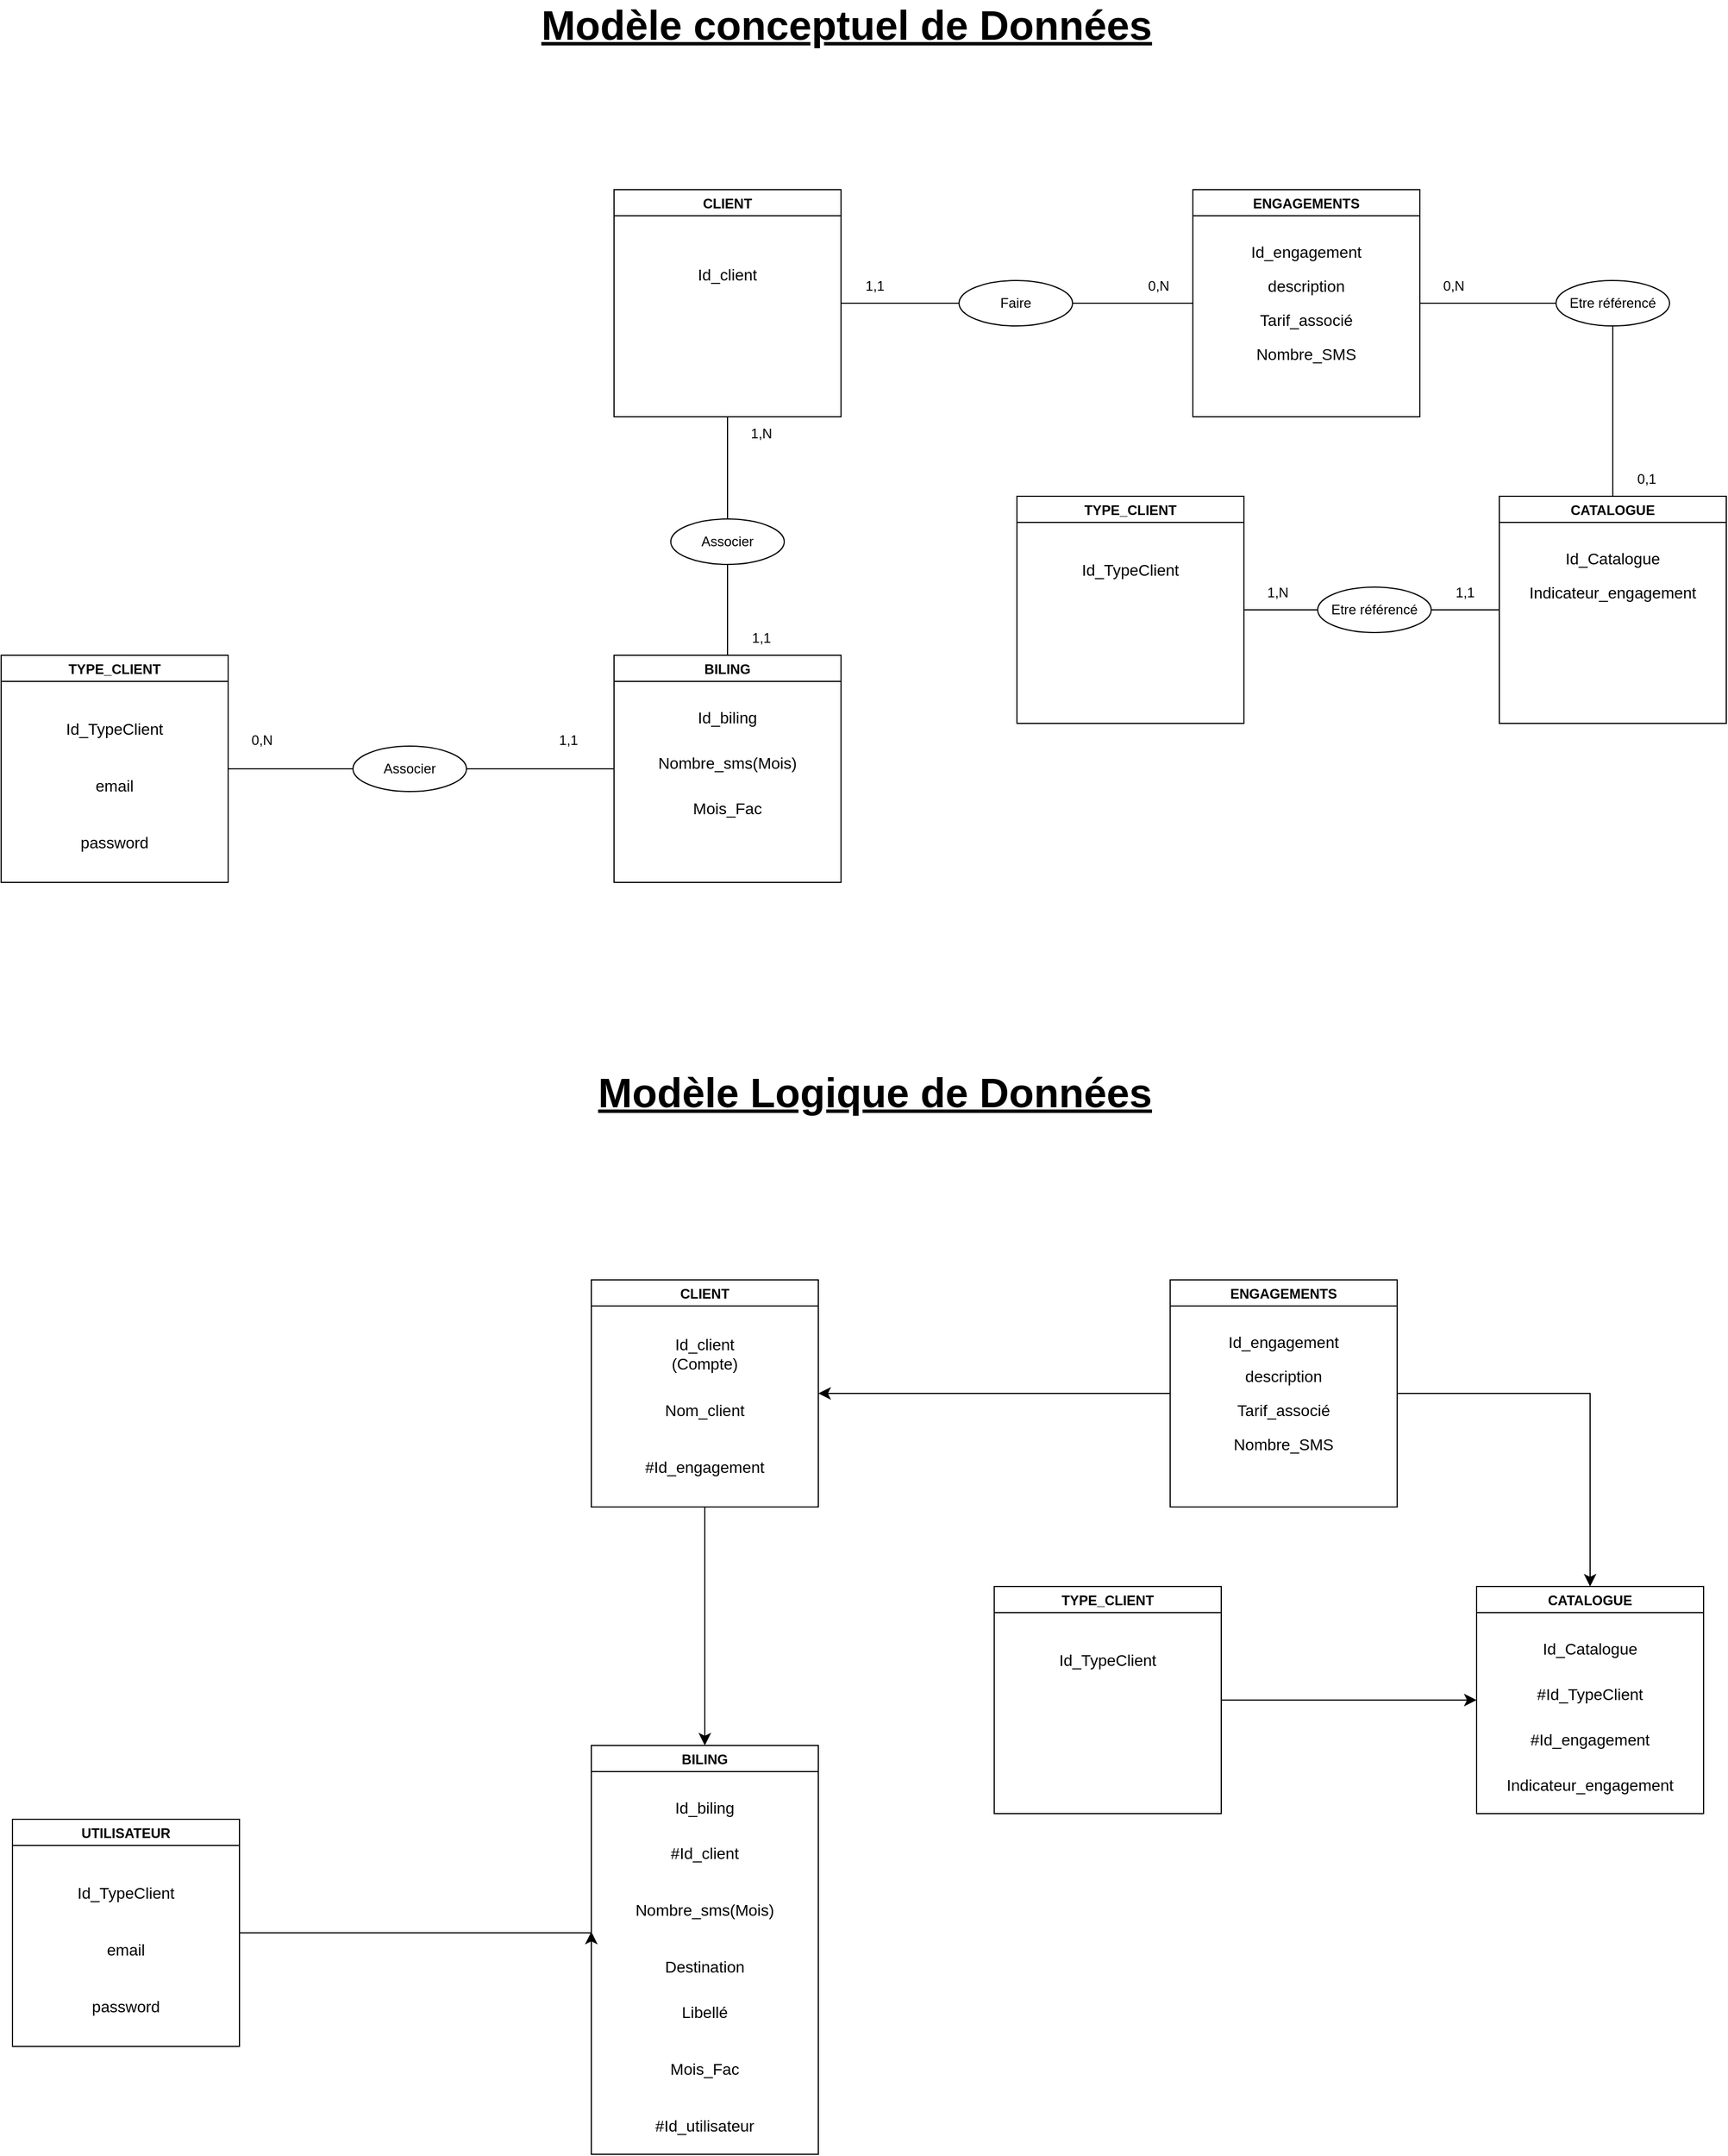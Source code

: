 <mxfile>
    <diagram id="ox7C8p8uEcDd9QCXiQIb" name="Page-1">
        <mxGraphModel dx="2822" dy="838" grid="1" gridSize="10" guides="1" tooltips="1" connect="1" arrows="1" fold="1" page="1" pageScale="1" pageWidth="850" pageHeight="1100" math="0" shadow="0">
            <root>
                <mxCell id="0"/>
                <mxCell id="1" parent="0"/>
                <mxCell id="10" value="CLIENT" style="swimlane;startSize=23;" parent="1" vertex="1">
                    <mxGeometry x="390" y="290" width="200" height="200" as="geometry"/>
                </mxCell>
                <mxCell id="59" value="&lt;font style=&quot;font-size: 14px;&quot;&gt;Id_client&lt;/font&gt;" style="text;html=1;strokeColor=none;fillColor=none;align=center;verticalAlign=middle;whiteSpace=wrap;rounded=0;" parent="10" vertex="1">
                    <mxGeometry x="70" y="60" width="60" height="30" as="geometry"/>
                </mxCell>
                <mxCell id="11" value="ENGAGEMENTS" style="swimlane;startSize=23;" parent="1" vertex="1">
                    <mxGeometry x="900" y="290" width="200" height="200" as="geometry"/>
                </mxCell>
                <mxCell id="60" value="&lt;font style=&quot;font-size: 14px;&quot;&gt;Id_engagement&lt;/font&gt;" style="text;html=1;strokeColor=none;fillColor=none;align=center;verticalAlign=middle;whiteSpace=wrap;rounded=0;" parent="11" vertex="1">
                    <mxGeometry x="70" y="40" width="60" height="30" as="geometry"/>
                </mxCell>
                <mxCell id="64" value="&lt;span style=&quot;font-size: 14px;&quot;&gt;description&lt;/span&gt;" style="text;html=1;strokeColor=none;fillColor=none;align=center;verticalAlign=middle;whiteSpace=wrap;rounded=0;" parent="11" vertex="1">
                    <mxGeometry x="70" y="70" width="60" height="30" as="geometry"/>
                </mxCell>
                <mxCell id="65" value="&lt;span style=&quot;font-size: 14px;&quot;&gt;Tarif_associé&lt;/span&gt;" style="text;html=1;strokeColor=none;fillColor=none;align=center;verticalAlign=middle;whiteSpace=wrap;rounded=0;" parent="11" vertex="1">
                    <mxGeometry x="70" y="100" width="60" height="30" as="geometry"/>
                </mxCell>
                <mxCell id="66" value="&lt;span style=&quot;font-size: 14px;&quot;&gt;Nombre_SMS&lt;/span&gt;" style="text;html=1;strokeColor=none;fillColor=none;align=center;verticalAlign=middle;whiteSpace=wrap;rounded=0;" parent="11" vertex="1">
                    <mxGeometry x="70" y="130" width="60" height="30" as="geometry"/>
                </mxCell>
                <mxCell id="13" style="edgeStyle=entityRelationEdgeStyle;html=1;startArrow=none;endArrow=none;segment=10;curved=1;sourcePerimeterSpacing=0;targetPerimeterSpacing=0;exitX=0;exitY=0.5;exitDx=0;exitDy=0;entryX=1;entryY=0.5;entryDx=0;entryDy=0;" parent="1" source="12" target="10" edge="1">
                    <mxGeometry relative="1" as="geometry"/>
                </mxCell>
                <mxCell id="15" style="edgeStyle=entityRelationEdgeStyle;html=1;startArrow=none;endArrow=none;segment=10;curved=1;sourcePerimeterSpacing=0;targetPerimeterSpacing=0;exitX=1;exitY=0.5;exitDx=0;exitDy=0;entryX=0;entryY=0.5;entryDx=0;entryDy=0;" parent="1" source="12" target="11" edge="1">
                    <mxGeometry relative="1" as="geometry"/>
                </mxCell>
                <mxCell id="12" value="Faire" style="ellipse;whiteSpace=wrap;html=1;align=center;newEdgeStyle={&quot;edgeStyle&quot;:&quot;entityRelationEdgeStyle&quot;,&quot;startArrow&quot;:&quot;none&quot;,&quot;endArrow&quot;:&quot;none&quot;,&quot;segment&quot;:10,&quot;curved&quot;:1,&quot;sourcePerimeterSpacing&quot;:0,&quot;targetPerimeterSpacing&quot;:0};treeFolding=1;treeMoving=1;" parent="1" vertex="1">
                    <mxGeometry x="694" y="370" width="100" height="40" as="geometry"/>
                </mxCell>
                <mxCell id="16" value="1,1" style="text;html=1;strokeColor=none;fillColor=none;align=center;verticalAlign=middle;whiteSpace=wrap;rounded=0;" parent="1" vertex="1">
                    <mxGeometry x="590" y="360" width="60" height="30" as="geometry"/>
                </mxCell>
                <mxCell id="17" value="0,N" style="text;html=1;strokeColor=none;fillColor=none;align=center;verticalAlign=middle;whiteSpace=wrap;rounded=0;" parent="1" vertex="1">
                    <mxGeometry x="840" y="360" width="60" height="30" as="geometry"/>
                </mxCell>
                <mxCell id="18" value="CATALOGUE" style="swimlane;startSize=23;" parent="1" vertex="1">
                    <mxGeometry x="1170" y="560" width="200" height="200" as="geometry"/>
                </mxCell>
                <mxCell id="61" value="&lt;font style=&quot;font-size: 14px;&quot;&gt;Id_Catalogue&lt;/font&gt;" style="text;html=1;strokeColor=none;fillColor=none;align=center;verticalAlign=middle;whiteSpace=wrap;rounded=0;" parent="18" vertex="1">
                    <mxGeometry x="70" y="40" width="60" height="30" as="geometry"/>
                </mxCell>
                <mxCell id="69" value="&lt;font style=&quot;font-size: 14px;&quot;&gt;Indicateur_engagement&lt;/font&gt;" style="text;html=1;strokeColor=none;fillColor=none;align=center;verticalAlign=middle;whiteSpace=wrap;rounded=0;" parent="18" vertex="1">
                    <mxGeometry x="70" y="70" width="60" height="30" as="geometry"/>
                </mxCell>
                <mxCell id="20" style="edgeStyle=entityRelationEdgeStyle;html=1;startArrow=none;endArrow=none;segment=10;curved=1;sourcePerimeterSpacing=0;targetPerimeterSpacing=0;exitX=0;exitY=0.5;exitDx=0;exitDy=0;entryX=1;entryY=0.5;entryDx=0;entryDy=0;" parent="1" source="19" target="11" edge="1">
                    <mxGeometry relative="1" as="geometry"/>
                </mxCell>
                <mxCell id="19" value="Etre référencé" style="ellipse;whiteSpace=wrap;html=1;align=center;newEdgeStyle={&quot;edgeStyle&quot;:&quot;entityRelationEdgeStyle&quot;,&quot;startArrow&quot;:&quot;none&quot;,&quot;endArrow&quot;:&quot;none&quot;,&quot;segment&quot;:10,&quot;curved&quot;:1,&quot;sourcePerimeterSpacing&quot;:0,&quot;targetPerimeterSpacing&quot;:0};treeFolding=1;treeMoving=1;" parent="1" vertex="1">
                    <mxGeometry x="1220" y="370" width="100" height="40" as="geometry"/>
                </mxCell>
                <mxCell id="24" value="0,N" style="text;html=1;strokeColor=none;fillColor=none;align=center;verticalAlign=middle;whiteSpace=wrap;rounded=0;" parent="1" vertex="1">
                    <mxGeometry x="1100" y="360" width="60" height="30" as="geometry"/>
                </mxCell>
                <mxCell id="26" value="0,1" style="text;html=1;strokeColor=none;fillColor=none;align=center;verticalAlign=middle;whiteSpace=wrap;rounded=0;" parent="1" vertex="1">
                    <mxGeometry x="1270" y="530" width="60" height="30" as="geometry"/>
                </mxCell>
                <mxCell id="28" value="" style="endArrow=none;html=1;entryX=0.5;entryY=1;entryDx=0;entryDy=0;exitX=0.5;exitY=0;exitDx=0;exitDy=0;" parent="1" source="18" target="19" edge="1">
                    <mxGeometry width="50" height="50" relative="1" as="geometry">
                        <mxPoint x="860" y="640" as="sourcePoint"/>
                        <mxPoint x="910" y="590" as="targetPoint"/>
                    </mxGeometry>
                </mxCell>
                <mxCell id="29" value="TYPE_CLIENT" style="swimlane;startSize=23;" parent="1" vertex="1">
                    <mxGeometry x="745" y="560" width="200" height="200" as="geometry"/>
                </mxCell>
                <mxCell id="62" value="&lt;font style=&quot;font-size: 14px;&quot;&gt;Id_TypeClient&lt;/font&gt;" style="text;html=1;strokeColor=none;fillColor=none;align=center;verticalAlign=middle;whiteSpace=wrap;rounded=0;" parent="29" vertex="1">
                    <mxGeometry x="70" y="50" width="60" height="30" as="geometry"/>
                </mxCell>
                <mxCell id="31" value="Etre référencé" style="ellipse;whiteSpace=wrap;html=1;align=center;newEdgeStyle={&quot;edgeStyle&quot;:&quot;entityRelationEdgeStyle&quot;,&quot;startArrow&quot;:&quot;none&quot;,&quot;endArrow&quot;:&quot;none&quot;,&quot;segment&quot;:10,&quot;curved&quot;:1,&quot;sourcePerimeterSpacing&quot;:0,&quot;targetPerimeterSpacing&quot;:0};treeFolding=1;treeMoving=1;" parent="1" vertex="1">
                    <mxGeometry x="1010" y="640" width="100" height="40" as="geometry"/>
                </mxCell>
                <mxCell id="32" value="" style="endArrow=none;html=1;entryX=1;entryY=0.5;entryDx=0;entryDy=0;" parent="1" target="31" edge="1">
                    <mxGeometry width="50" height="50" relative="1" as="geometry">
                        <mxPoint x="1170" y="660" as="sourcePoint"/>
                        <mxPoint x="1280" y="420" as="targetPoint"/>
                    </mxGeometry>
                </mxCell>
                <mxCell id="33" value="" style="endArrow=none;html=1;entryX=0;entryY=0.5;entryDx=0;entryDy=0;exitX=1;exitY=0.5;exitDx=0;exitDy=0;" parent="1" source="29" target="31" edge="1">
                    <mxGeometry width="50" height="50" relative="1" as="geometry">
                        <mxPoint x="1180" y="670" as="sourcePoint"/>
                        <mxPoint x="1120" y="670" as="targetPoint"/>
                    </mxGeometry>
                </mxCell>
                <mxCell id="34" value="1,1" style="text;html=1;strokeColor=none;fillColor=none;align=center;verticalAlign=middle;whiteSpace=wrap;rounded=0;" parent="1" vertex="1">
                    <mxGeometry x="1110" y="630" width="60" height="30" as="geometry"/>
                </mxCell>
                <mxCell id="35" value="1,N" style="text;html=1;strokeColor=none;fillColor=none;align=center;verticalAlign=middle;whiteSpace=wrap;rounded=0;" parent="1" vertex="1">
                    <mxGeometry x="945" y="630" width="60" height="30" as="geometry"/>
                </mxCell>
                <mxCell id="41" value="BILING" style="swimlane;startSize=23;" parent="1" vertex="1">
                    <mxGeometry x="390" y="700" width="200" height="200" as="geometry"/>
                </mxCell>
                <mxCell id="63" value="&lt;font style=&quot;font-size: 14px;&quot;&gt;Id_biling&lt;/font&gt;" style="text;html=1;strokeColor=none;fillColor=none;align=center;verticalAlign=middle;whiteSpace=wrap;rounded=0;" parent="41" vertex="1">
                    <mxGeometry x="70" y="40" width="60" height="30" as="geometry"/>
                </mxCell>
                <mxCell id="67" value="&lt;font style=&quot;font-size: 14px;&quot;&gt;Nombre_sms(Mois)&lt;/font&gt;" style="text;html=1;strokeColor=none;fillColor=none;align=center;verticalAlign=middle;whiteSpace=wrap;rounded=0;" parent="41" vertex="1">
                    <mxGeometry x="70" y="80" width="60" height="30" as="geometry"/>
                </mxCell>
                <mxCell id="68" value="&lt;font style=&quot;font-size: 14px;&quot;&gt;Mois_Fac&lt;/font&gt;" style="text;html=1;strokeColor=none;fillColor=none;align=center;verticalAlign=middle;whiteSpace=wrap;rounded=0;" parent="41" vertex="1">
                    <mxGeometry x="70" y="120" width="60" height="30" as="geometry"/>
                </mxCell>
                <mxCell id="50" value="&lt;font style=&quot;font-size: 36px;&quot;&gt;&lt;b&gt;&lt;u&gt;Modèle conceptuel de Données&lt;/u&gt;&lt;/b&gt;&lt;/font&gt;" style="text;html=1;strokeColor=none;fillColor=none;align=center;verticalAlign=middle;whiteSpace=wrap;rounded=0;" parent="1" vertex="1">
                    <mxGeometry x="320" y="130" width="550" height="30" as="geometry"/>
                </mxCell>
                <mxCell id="53" value="Associer" style="ellipse;whiteSpace=wrap;html=1;align=center;newEdgeStyle={&quot;edgeStyle&quot;:&quot;entityRelationEdgeStyle&quot;,&quot;startArrow&quot;:&quot;none&quot;,&quot;endArrow&quot;:&quot;none&quot;,&quot;segment&quot;:10,&quot;curved&quot;:1,&quot;sourcePerimeterSpacing&quot;:0,&quot;targetPerimeterSpacing&quot;:0};treeFolding=1;treeMoving=1;" parent="1" vertex="1">
                    <mxGeometry x="440" y="580" width="100" height="40" as="geometry"/>
                </mxCell>
                <mxCell id="54" value="" style="endArrow=none;html=1;entryX=0.5;entryY=0;entryDx=0;entryDy=0;exitX=0.5;exitY=1;exitDx=0;exitDy=0;" parent="1" source="10" target="53" edge="1">
                    <mxGeometry width="50" height="50" relative="1" as="geometry">
                        <mxPoint x="850" y="670" as="sourcePoint"/>
                        <mxPoint x="900" y="620" as="targetPoint"/>
                    </mxGeometry>
                </mxCell>
                <mxCell id="56" value="" style="endArrow=none;html=1;entryX=0.5;entryY=1;entryDx=0;entryDy=0;exitX=0.5;exitY=0;exitDx=0;exitDy=0;" parent="1" source="41" target="53" edge="1">
                    <mxGeometry width="50" height="50" relative="1" as="geometry">
                        <mxPoint x="850" y="670" as="sourcePoint"/>
                        <mxPoint x="900" y="620" as="targetPoint"/>
                    </mxGeometry>
                </mxCell>
                <mxCell id="57" value="1,N" style="text;html=1;strokeColor=none;fillColor=none;align=center;verticalAlign=middle;whiteSpace=wrap;rounded=0;" parent="1" vertex="1">
                    <mxGeometry x="490" y="490" width="60" height="30" as="geometry"/>
                </mxCell>
                <mxCell id="58" value="1,1" style="text;html=1;strokeColor=none;fillColor=none;align=center;verticalAlign=middle;whiteSpace=wrap;rounded=0;" parent="1" vertex="1">
                    <mxGeometry x="490" y="670" width="60" height="30" as="geometry"/>
                </mxCell>
                <mxCell id="73" value="&lt;font style=&quot;font-size: 36px;&quot;&gt;&lt;b&gt;&lt;u&gt;Modèle Logique de Données&lt;/u&gt;&lt;/b&gt;&lt;/font&gt;" style="text;html=1;strokeColor=none;fillColor=none;align=center;verticalAlign=middle;whiteSpace=wrap;rounded=0;" parent="1" vertex="1">
                    <mxGeometry x="345" y="1070" width="550" height="30" as="geometry"/>
                </mxCell>
                <mxCell id="74" value="CLIENT" style="swimlane;startSize=23;" parent="1" vertex="1">
                    <mxGeometry x="370" y="1250" width="200" height="200" as="geometry"/>
                </mxCell>
                <mxCell id="113" value="&lt;font style=&quot;font-size: 14px;&quot;&gt;#Id_engagement&lt;/font&gt;" style="text;html=1;strokeColor=none;fillColor=none;align=center;verticalAlign=middle;whiteSpace=wrap;rounded=0;" parent="74" vertex="1">
                    <mxGeometry x="70" y="150" width="60" height="30" as="geometry"/>
                </mxCell>
                <mxCell id="118" value="&lt;span style=&quot;font-size: 14px;&quot;&gt;Nom_client&lt;/span&gt;" style="text;html=1;strokeColor=none;fillColor=none;align=center;verticalAlign=middle;whiteSpace=wrap;rounded=0;" vertex="1" parent="74">
                    <mxGeometry x="70" y="100" width="60" height="30" as="geometry"/>
                </mxCell>
                <mxCell id="75" value="&lt;font style=&quot;font-size: 14px;&quot;&gt;Id_client (Compte)&lt;/font&gt;" style="text;html=1;strokeColor=none;fillColor=none;align=center;verticalAlign=middle;whiteSpace=wrap;rounded=0;" parent="74" vertex="1">
                    <mxGeometry x="70" y="50" width="60" height="30" as="geometry"/>
                </mxCell>
                <mxCell id="76" value="ENGAGEMENTS" style="swimlane;startSize=23;" parent="1" vertex="1">
                    <mxGeometry x="880" y="1250" width="200" height="200" as="geometry"/>
                </mxCell>
                <mxCell id="77" value="&lt;font style=&quot;font-size: 14px;&quot;&gt;Id_engagement&lt;/font&gt;" style="text;html=1;strokeColor=none;fillColor=none;align=center;verticalAlign=middle;whiteSpace=wrap;rounded=0;" parent="76" vertex="1">
                    <mxGeometry x="70" y="40" width="60" height="30" as="geometry"/>
                </mxCell>
                <mxCell id="78" value="&lt;span style=&quot;font-size: 14px;&quot;&gt;description&lt;/span&gt;" style="text;html=1;strokeColor=none;fillColor=none;align=center;verticalAlign=middle;whiteSpace=wrap;rounded=0;" parent="76" vertex="1">
                    <mxGeometry x="70" y="70" width="60" height="30" as="geometry"/>
                </mxCell>
                <mxCell id="79" value="&lt;span style=&quot;font-size: 14px;&quot;&gt;Tarif_associé&lt;/span&gt;" style="text;html=1;strokeColor=none;fillColor=none;align=center;verticalAlign=middle;whiteSpace=wrap;rounded=0;" parent="76" vertex="1">
                    <mxGeometry x="70" y="100" width="60" height="30" as="geometry"/>
                </mxCell>
                <mxCell id="80" value="&lt;span style=&quot;font-size: 14px;&quot;&gt;Nombre_SMS&lt;/span&gt;" style="text;html=1;strokeColor=none;fillColor=none;align=center;verticalAlign=middle;whiteSpace=wrap;rounded=0;" parent="76" vertex="1">
                    <mxGeometry x="70" y="130" width="60" height="30" as="geometry"/>
                </mxCell>
                <mxCell id="86" value="CATALOGUE" style="swimlane;startSize=23;" parent="1" vertex="1">
                    <mxGeometry x="1150" y="1520" width="200" height="200" as="geometry"/>
                </mxCell>
                <mxCell id="87" value="&lt;font style=&quot;font-size: 14px;&quot;&gt;Id_Catalogue&lt;/font&gt;" style="text;html=1;strokeColor=none;fillColor=none;align=center;verticalAlign=middle;whiteSpace=wrap;rounded=0;" parent="86" vertex="1">
                    <mxGeometry x="70" y="40" width="60" height="30" as="geometry"/>
                </mxCell>
                <mxCell id="88" value="&lt;font style=&quot;font-size: 14px;&quot;&gt;Indicateur_engagement&lt;/font&gt;" style="text;html=1;strokeColor=none;fillColor=none;align=center;verticalAlign=middle;whiteSpace=wrap;rounded=0;" parent="86" vertex="1">
                    <mxGeometry x="70" y="160" width="60" height="30" as="geometry"/>
                </mxCell>
                <mxCell id="110" value="&lt;font style=&quot;font-size: 14px;&quot;&gt;#Id_TypeClient&lt;/font&gt;" style="text;html=1;strokeColor=none;fillColor=none;align=center;verticalAlign=middle;whiteSpace=wrap;rounded=0;" parent="86" vertex="1">
                    <mxGeometry x="70" y="80" width="60" height="30" as="geometry"/>
                </mxCell>
                <mxCell id="112" value="&lt;font style=&quot;font-size: 14px;&quot;&gt;#Id_engagement&lt;/font&gt;" style="text;html=1;strokeColor=none;fillColor=none;align=center;verticalAlign=middle;whiteSpace=wrap;rounded=0;" parent="86" vertex="1">
                    <mxGeometry x="70" y="120" width="60" height="30" as="geometry"/>
                </mxCell>
                <mxCell id="94" value="TYPE_CLIENT" style="swimlane;startSize=23;" parent="1" vertex="1">
                    <mxGeometry x="725" y="1520" width="200" height="200" as="geometry"/>
                </mxCell>
                <mxCell id="95" value="&lt;font style=&quot;font-size: 14px;&quot;&gt;Id_TypeClient&lt;/font&gt;" style="text;html=1;strokeColor=none;fillColor=none;align=center;verticalAlign=middle;whiteSpace=wrap;rounded=0;" parent="94" vertex="1">
                    <mxGeometry x="70" y="50" width="60" height="30" as="geometry"/>
                </mxCell>
                <mxCell id="101" value="BILING" style="swimlane;startSize=23;" parent="1" vertex="1">
                    <mxGeometry x="370" y="1660" width="200" height="360" as="geometry"/>
                </mxCell>
                <mxCell id="102" value="&lt;font style=&quot;font-size: 14px;&quot;&gt;Id_biling&lt;/font&gt;" style="text;html=1;strokeColor=none;fillColor=none;align=center;verticalAlign=middle;whiteSpace=wrap;rounded=0;" parent="101" vertex="1">
                    <mxGeometry x="70" y="40" width="60" height="30" as="geometry"/>
                </mxCell>
                <mxCell id="103" value="&lt;font style=&quot;font-size: 14px;&quot;&gt;Nombre_sms(Mois)&lt;/font&gt;" style="text;html=1;strokeColor=none;fillColor=none;align=center;verticalAlign=middle;whiteSpace=wrap;rounded=0;" parent="101" vertex="1">
                    <mxGeometry x="70" y="130" width="60" height="30" as="geometry"/>
                </mxCell>
                <mxCell id="104" value="&lt;font style=&quot;font-size: 14px;&quot;&gt;Mois_Fac&lt;/font&gt;" style="text;html=1;strokeColor=none;fillColor=none;align=center;verticalAlign=middle;whiteSpace=wrap;rounded=0;" parent="101" vertex="1">
                    <mxGeometry x="70" y="270" width="60" height="30" as="geometry"/>
                </mxCell>
                <mxCell id="114" value="&lt;font style=&quot;font-size: 14px;&quot;&gt;#Id_client&lt;/font&gt;" style="text;html=1;strokeColor=none;fillColor=none;align=center;verticalAlign=middle;whiteSpace=wrap;rounded=0;" parent="101" vertex="1">
                    <mxGeometry x="70" y="80" width="60" height="30" as="geometry"/>
                </mxCell>
                <mxCell id="119" value="&lt;font style=&quot;font-size: 14px;&quot;&gt;Destination&lt;/font&gt;" style="text;html=1;strokeColor=none;fillColor=none;align=center;verticalAlign=middle;whiteSpace=wrap;rounded=0;" vertex="1" parent="101">
                    <mxGeometry x="70" y="180" width="60" height="30" as="geometry"/>
                </mxCell>
                <mxCell id="120" value="&lt;font style=&quot;font-size: 14px;&quot;&gt;Libellé&lt;/font&gt;" style="text;html=1;strokeColor=none;fillColor=none;align=center;verticalAlign=middle;whiteSpace=wrap;rounded=0;" vertex="1" parent="101">
                    <mxGeometry x="70" y="220" width="60" height="30" as="geometry"/>
                </mxCell>
                <mxCell id="146" value="&lt;span style=&quot;font-size: 14px;&quot;&gt;#Id_utilisateur&lt;/span&gt;" style="text;html=1;strokeColor=none;fillColor=none;align=center;verticalAlign=middle;whiteSpace=wrap;rounded=0;" vertex="1" parent="101">
                    <mxGeometry x="70" y="320" width="60" height="30" as="geometry"/>
                </mxCell>
                <mxCell id="121" value="UTILISATEUR" style="swimlane;startSize=23;" vertex="1" parent="1">
                    <mxGeometry x="-140" y="1725" width="200" height="200" as="geometry"/>
                </mxCell>
                <mxCell id="122" value="&lt;font style=&quot;font-size: 14px;&quot;&gt;Id_TypeClient&lt;/font&gt;" style="text;html=1;strokeColor=none;fillColor=none;align=center;verticalAlign=middle;whiteSpace=wrap;rounded=0;" vertex="1" parent="121">
                    <mxGeometry x="70" y="50" width="60" height="30" as="geometry"/>
                </mxCell>
                <mxCell id="128" value="&lt;font style=&quot;font-size: 14px;&quot;&gt;email&lt;/font&gt;" style="text;html=1;strokeColor=none;fillColor=none;align=center;verticalAlign=middle;whiteSpace=wrap;rounded=0;" vertex="1" parent="121">
                    <mxGeometry x="70" y="100" width="60" height="30" as="geometry"/>
                </mxCell>
                <mxCell id="129" value="&lt;span style=&quot;font-size: 14px;&quot;&gt;password&lt;/span&gt;" style="text;html=1;strokeColor=none;fillColor=none;align=center;verticalAlign=middle;whiteSpace=wrap;rounded=0;" vertex="1" parent="121">
                    <mxGeometry x="70" y="150" width="60" height="30" as="geometry"/>
                </mxCell>
                <mxCell id="124" value="" style="edgeStyle=segmentEdgeStyle;endArrow=classic;html=1;curved=0;rounded=0;endSize=8;startSize=8;entryX=0.5;entryY=0;entryDx=0;entryDy=0;exitX=1;exitY=0.5;exitDx=0;exitDy=0;" edge="1" parent="1" source="76" target="86">
                    <mxGeometry width="50" height="50" relative="1" as="geometry">
                        <mxPoint x="1210" y="1410" as="sourcePoint"/>
                        <mxPoint x="1260" y="1360" as="targetPoint"/>
                        <Array as="points">
                            <mxPoint x="1250" y="1350"/>
                        </Array>
                    </mxGeometry>
                </mxCell>
                <mxCell id="125" value="" style="edgeStyle=segmentEdgeStyle;endArrow=classic;html=1;curved=0;rounded=0;endSize=8;startSize=8;entryX=1;entryY=0.5;entryDx=0;entryDy=0;exitX=0;exitY=0.5;exitDx=0;exitDy=0;" edge="1" parent="1" source="76" target="74">
                    <mxGeometry width="50" height="50" relative="1" as="geometry">
                        <mxPoint x="770" y="1490" as="sourcePoint"/>
                        <mxPoint x="770" y="1390" as="targetPoint"/>
                    </mxGeometry>
                </mxCell>
                <mxCell id="126" value="" style="edgeStyle=segmentEdgeStyle;endArrow=classic;html=1;curved=0;rounded=0;endSize=8;startSize=8;entryX=0;entryY=0.5;entryDx=0;entryDy=0;exitX=1;exitY=0.5;exitDx=0;exitDy=0;" edge="1" parent="1" source="94" target="86">
                    <mxGeometry width="50" height="50" relative="1" as="geometry">
                        <mxPoint x="890" y="1360" as="sourcePoint"/>
                        <mxPoint x="580" y="1360" as="targetPoint"/>
                    </mxGeometry>
                </mxCell>
                <mxCell id="127" value="" style="edgeStyle=segmentEdgeStyle;endArrow=classic;html=1;curved=0;rounded=0;endSize=8;startSize=8;entryX=0.5;entryY=0;entryDx=0;entryDy=0;exitX=0.5;exitY=1;exitDx=0;exitDy=0;" edge="1" parent="1" source="74" target="101">
                    <mxGeometry width="50" height="50" relative="1" as="geometry">
                        <mxPoint x="650" y="1550" as="sourcePoint"/>
                        <mxPoint x="580" y="1360" as="targetPoint"/>
                    </mxGeometry>
                </mxCell>
                <mxCell id="130" value="TYPE_CLIENT" style="swimlane;startSize=23;" vertex="1" parent="1">
                    <mxGeometry x="-150" y="700" width="200" height="200" as="geometry"/>
                </mxCell>
                <mxCell id="131" value="&lt;font style=&quot;font-size: 14px;&quot;&gt;Id_TypeClient&lt;/font&gt;" style="text;html=1;strokeColor=none;fillColor=none;align=center;verticalAlign=middle;whiteSpace=wrap;rounded=0;" vertex="1" parent="130">
                    <mxGeometry x="70" y="50" width="60" height="30" as="geometry"/>
                </mxCell>
                <mxCell id="132" value="&lt;font style=&quot;font-size: 14px;&quot;&gt;email&lt;/font&gt;" style="text;html=1;strokeColor=none;fillColor=none;align=center;verticalAlign=middle;whiteSpace=wrap;rounded=0;" vertex="1" parent="130">
                    <mxGeometry x="70" y="100" width="60" height="30" as="geometry"/>
                </mxCell>
                <mxCell id="133" value="&lt;span style=&quot;font-size: 14px;&quot;&gt;password&lt;/span&gt;" style="text;html=1;strokeColor=none;fillColor=none;align=center;verticalAlign=middle;whiteSpace=wrap;rounded=0;" vertex="1" parent="130">
                    <mxGeometry x="70" y="150" width="60" height="30" as="geometry"/>
                </mxCell>
                <mxCell id="135" style="edgeStyle=entityRelationEdgeStyle;html=1;startArrow=none;endArrow=none;segment=10;curved=1;sourcePerimeterSpacing=0;targetPerimeterSpacing=0;exitX=1;exitY=0.5;exitDx=0;exitDy=0;entryX=0;entryY=0.5;entryDx=0;entryDy=0;" edge="1" parent="1" source="134" target="41">
                    <mxGeometry relative="1" as="geometry"/>
                </mxCell>
                <mxCell id="136" style="edgeStyle=entityRelationEdgeStyle;html=1;startArrow=none;endArrow=none;segment=10;curved=1;sourcePerimeterSpacing=0;targetPerimeterSpacing=0;exitX=0;exitY=0.5;exitDx=0;exitDy=0;entryX=1;entryY=0.5;entryDx=0;entryDy=0;" edge="1" parent="1" source="134" target="130">
                    <mxGeometry relative="1" as="geometry"/>
                </mxCell>
                <mxCell id="134" value="Associer" style="ellipse;whiteSpace=wrap;html=1;align=center;newEdgeStyle={&quot;edgeStyle&quot;:&quot;entityRelationEdgeStyle&quot;,&quot;startArrow&quot;:&quot;none&quot;,&quot;endArrow&quot;:&quot;none&quot;,&quot;segment&quot;:10,&quot;curved&quot;:1,&quot;sourcePerimeterSpacing&quot;:0,&quot;targetPerimeterSpacing&quot;:0};treeFolding=1;treeMoving=1;" vertex="1" parent="1">
                    <mxGeometry x="160" y="780" width="100" height="40" as="geometry"/>
                </mxCell>
                <mxCell id="142" value="1,1" style="text;html=1;strokeColor=none;fillColor=none;align=center;verticalAlign=middle;whiteSpace=wrap;rounded=0;" vertex="1" parent="1">
                    <mxGeometry x="320" y="760" width="60" height="30" as="geometry"/>
                </mxCell>
                <mxCell id="143" value="0,N" style="text;html=1;strokeColor=none;fillColor=none;align=center;verticalAlign=middle;whiteSpace=wrap;rounded=0;" vertex="1" parent="1">
                    <mxGeometry x="50" y="760" width="60" height="30" as="geometry"/>
                </mxCell>
                <mxCell id="144" value="" style="edgeStyle=segmentEdgeStyle;endArrow=classic;html=1;curved=0;rounded=0;endSize=8;startSize=8;entryX=0;entryY=0.5;entryDx=0;entryDy=0;exitX=1;exitY=0.5;exitDx=0;exitDy=0;" edge="1" parent="1" source="121">
                    <mxGeometry width="50" height="50" relative="1" as="geometry">
                        <mxPoint x="145" y="1824" as="sourcePoint"/>
                        <mxPoint x="370" y="1824" as="targetPoint"/>
                    </mxGeometry>
                </mxCell>
            </root>
        </mxGraphModel>
    </diagram>
</mxfile>